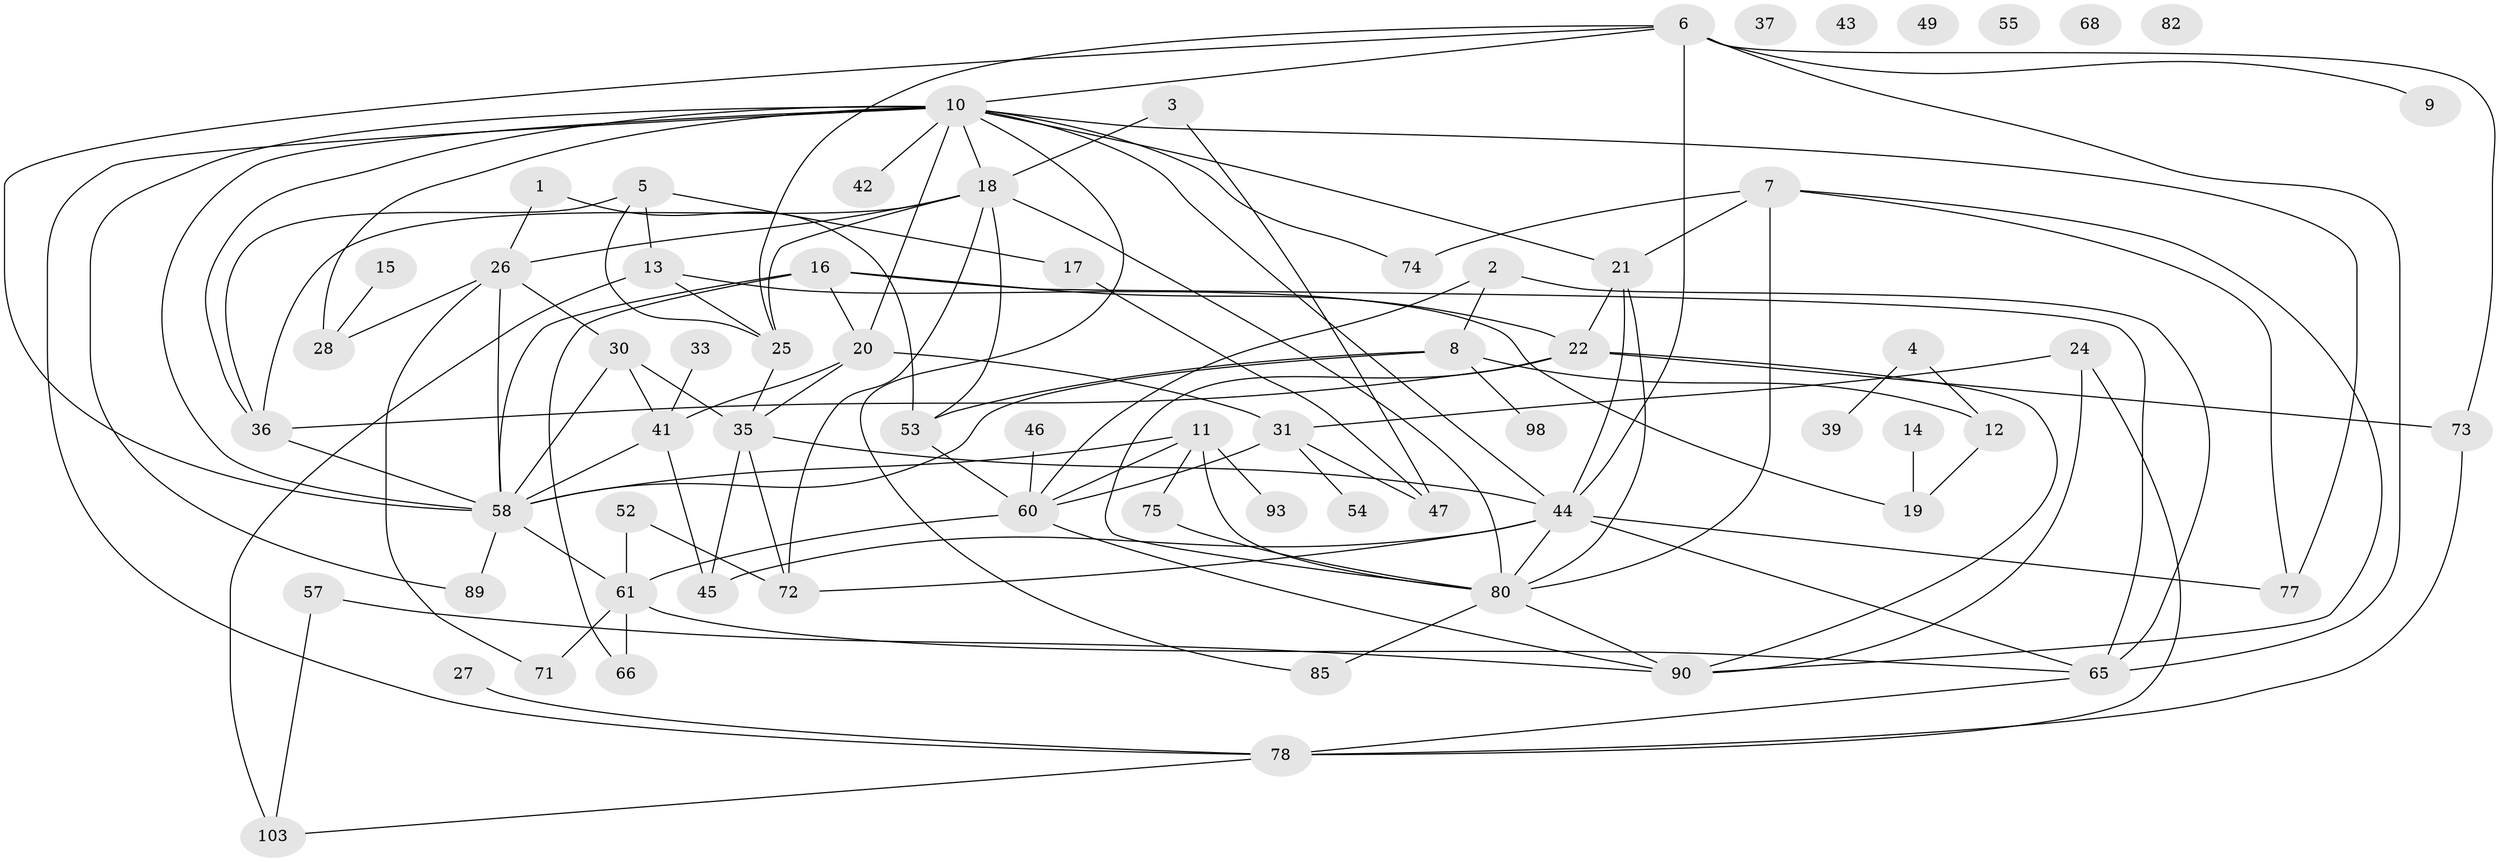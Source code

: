 // original degree distribution, {2: 0.17475728155339806, 4: 0.1941747572815534, 3: 0.2524271844660194, 1: 0.14563106796116504, 10: 0.009708737864077669, 5: 0.07766990291262135, 6: 0.04854368932038835, 0: 0.05825242718446602, 7: 0.02912621359223301, 8: 0.009708737864077669}
// Generated by graph-tools (version 1.1) at 2025/41/03/06/25 10:41:20]
// undirected, 68 vertices, 121 edges
graph export_dot {
graph [start="1"]
  node [color=gray90,style=filled];
  1;
  2 [super="+38"];
  3;
  4 [super="+84"];
  5 [super="+96"];
  6 [super="+23"];
  7 [super="+32"];
  8 [super="+62"];
  9;
  10 [super="+50"];
  11 [super="+81"];
  12;
  13;
  14;
  15;
  16 [super="+56"];
  17 [super="+87"];
  18 [super="+83"];
  19 [super="+100"];
  20 [super="+101"];
  21 [super="+29"];
  22 [super="+34"];
  24;
  25 [super="+48"];
  26 [super="+59"];
  27;
  28 [super="+70"];
  30 [super="+102"];
  31 [super="+40"];
  33;
  35 [super="+69"];
  36;
  37;
  39;
  41 [super="+64"];
  42;
  43;
  44 [super="+51"];
  45 [super="+91"];
  46;
  47;
  49;
  52 [super="+63"];
  53 [super="+79"];
  54;
  55;
  57;
  58 [super="+86"];
  60;
  61 [super="+67"];
  65 [super="+76"];
  66;
  68;
  71 [super="+92"];
  72 [super="+88"];
  73 [super="+94"];
  74;
  75;
  77;
  78 [super="+99"];
  80 [super="+97"];
  82;
  85;
  89;
  90 [super="+95"];
  93;
  98;
  103;
  1 -- 26;
  1 -- 53;
  2 -- 8;
  2 -- 65;
  2 -- 60;
  3 -- 47;
  3 -- 18;
  4 -- 12;
  4 -- 39;
  5 -- 13;
  5 -- 17;
  5 -- 36;
  5 -- 25;
  6 -- 9;
  6 -- 10;
  6 -- 65;
  6 -- 73;
  6 -- 58;
  6 -- 44;
  6 -- 25;
  7 -- 80;
  7 -- 74;
  7 -- 77;
  7 -- 90;
  7 -- 21;
  8 -- 98;
  8 -- 12;
  8 -- 58;
  8 -- 53;
  10 -- 18;
  10 -- 20;
  10 -- 36;
  10 -- 42;
  10 -- 44;
  10 -- 77;
  10 -- 89;
  10 -- 74;
  10 -- 85;
  10 -- 78;
  10 -- 58;
  10 -- 21;
  10 -- 28;
  11 -- 60;
  11 -- 75;
  11 -- 80;
  11 -- 58;
  11 -- 93;
  12 -- 19;
  13 -- 19;
  13 -- 103;
  13 -- 25;
  14 -- 19;
  15 -- 28;
  16 -- 20;
  16 -- 65;
  16 -- 66;
  16 -- 58;
  16 -- 22;
  17 -- 47;
  18 -- 72;
  18 -- 25;
  18 -- 26;
  18 -- 80;
  18 -- 36;
  18 -- 53;
  20 -- 31;
  20 -- 35;
  20 -- 41;
  21 -- 22;
  21 -- 44;
  21 -- 80;
  22 -- 36;
  22 -- 73;
  22 -- 80;
  22 -- 90;
  24 -- 78;
  24 -- 31;
  24 -- 90;
  25 -- 35;
  26 -- 28;
  26 -- 58;
  26 -- 71;
  26 -- 30;
  27 -- 78;
  30 -- 41;
  30 -- 58 [weight=2];
  30 -- 35;
  31 -- 54;
  31 -- 60;
  31 -- 47;
  33 -- 41;
  35 -- 44;
  35 -- 72 [weight=2];
  35 -- 45;
  36 -- 58;
  41 -- 58;
  41 -- 45;
  44 -- 80;
  44 -- 72;
  44 -- 77;
  44 -- 65;
  44 -- 45;
  46 -- 60;
  52 -- 72 [weight=2];
  52 -- 61;
  53 -- 60;
  57 -- 90;
  57 -- 103;
  58 -- 89;
  58 -- 61;
  60 -- 61;
  60 -- 90;
  61 -- 71;
  61 -- 66;
  61 -- 65;
  65 -- 78;
  73 -- 78;
  75 -- 80;
  78 -- 103;
  80 -- 85;
  80 -- 90;
}
